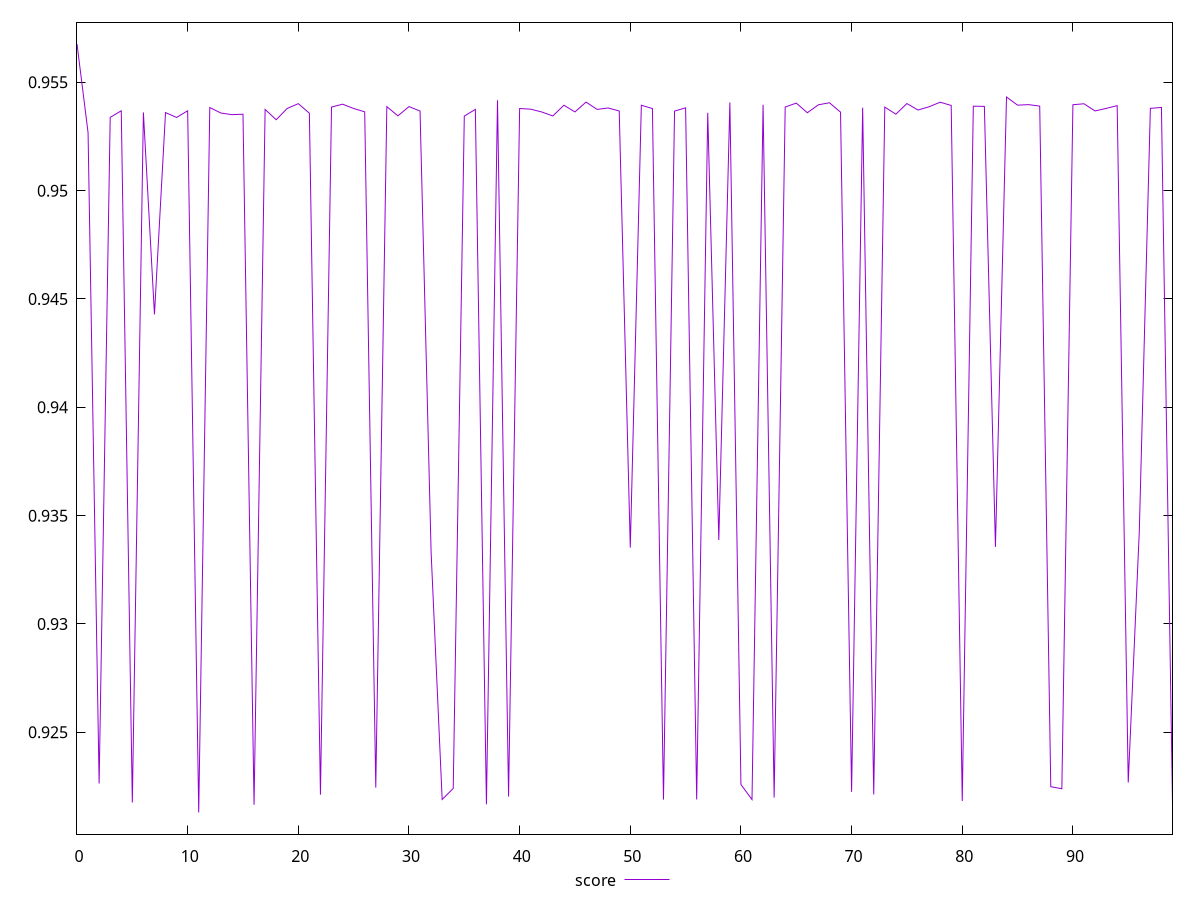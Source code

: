 reset

$score <<EOF
0 0.9567701181098782
1 0.9526746319615822
2 0.9226339913711887
3 0.9533804645446322
4 0.9536857683993258
5 0.9217586388320811
6 0.9536112134052196
7 0.9442885434932313
8 0.9536041136251061
9 0.9533774681550927
10 0.9536848320798511
11 0.9212994102952925
12 0.9538381776320723
13 0.9535824822087786
14 0.9535077567602076
15 0.953528330186576
16 0.9216534785154227
17 0.9537488500422543
18 0.953272568572186
19 0.9537953325469813
20 0.9540148890400313
21 0.9535734810007503
22 0.9221221426460229
23 0.9538564674136915
24 0.9539912516599369
25 0.9537914873524517
26 0.9536381538096947
27 0.9224464176850977
28 0.9538770411133519
29 0.9534526248705129
30 0.9538786171902102
31 0.9536746137522698
32 0.9333196635245691
33 0.921898787869246
34 0.9224111316768837
35 0.9534404267035914
36 0.9537507561916667
37 0.9216741439160977
38 0.9541705165867591
39 0.922032666884805
40 0.9537911016536029
41 0.9537601926879169
42 0.9536305645974401
43 0.9534462853511225
44 0.9539427534577888
45 0.9536339728084755
46 0.9540870961309129
47 0.9537496920282007
48 0.9538156422583224
49 0.9536772825874162
50 0.9335228381869228
51 0.9539422052135078
52 0.9537887874197584
53 0.9218933714979525
54 0.95367094980577
55 0.9538214724179372
56 0.921900128133947
57 0.953591283154801
58 0.9338764926030244
59 0.9540695253264229
60 0.9225908106173553
61 0.9218947354647882
62 0.9539662076270112
63 0.9219846897517883
64 0.9538598188985722
65 0.9540403714344207
66 0.9535950915082478
67 0.9539622660575976
68 0.9540562717645418
69 0.9536242045423943
70 0.9222497058576872
71 0.9538282717629941
72 0.9221296443657636
73 0.9538563739904076
74 0.9535297961564657
75 0.9540189677280579
76 0.9537216793440335
77 0.9538706547510446
78 0.9540819731874528
79 0.9539321844810605
80 0.9218283199579904
81 0.9538993483330922
82 0.9538883297767144
83 0.9335562171117189
84 0.9543204751692187
85 0.9539462411324291
86 0.9539691928222178
87 0.9539019043178762
88 0.9224898378462452
89 0.9223928333017862
90 0.95396522808439
91 0.9540096097283219
92 0.9536781487683841
93 0.9537952857980542
94 0.9539238775922063
95 0.9226823504159873
96 0.9342758187339053
97 0.9537964311385625
98 0.9538412729533743
99 0.9217304003380457
EOF

set key outside below
set xrange [0:99]
set yrange [0.9202994102952925:0.9577701181098782]
set terminal svg size 640, 490 enhanced background rgb 'white'
set output "report_00007_2020-12-11T15:55:29.892Z/first-contentful-paint/samples/pages+cached/score/values.svg"

plot $score title "score" with line

reset
